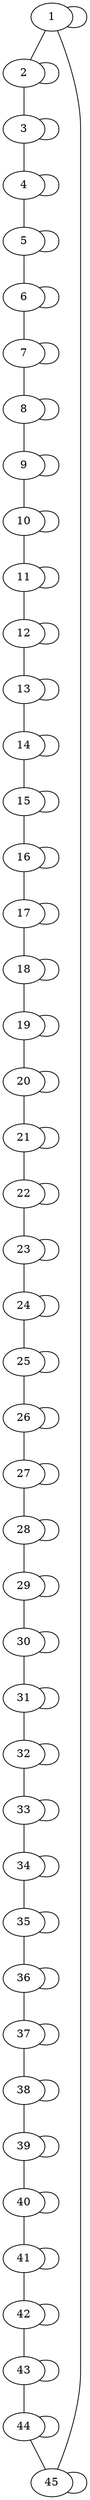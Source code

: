 graph  {
1 [host_bandwidth_down="10 Mbit", host_bandwidth_up="10 Mbit"];
2 [host_bandwidth_down="10 Mbit", host_bandwidth_up="10 Mbit"];
3 [host_bandwidth_down="10 Mbit", host_bandwidth_up="10 Mbit"];
4 [host_bandwidth_down="10 Mbit", host_bandwidth_up="10 Mbit"];
5 [host_bandwidth_down="10 Mbit", host_bandwidth_up="10 Mbit"];
6 [host_bandwidth_down="10 Mbit", host_bandwidth_up="10 Mbit"];
7 [host_bandwidth_down="10 Mbit", host_bandwidth_up="10 Mbit"];
8 [host_bandwidth_down="10 Mbit", host_bandwidth_up="10 Mbit"];
9 [host_bandwidth_down="10 Mbit", host_bandwidth_up="10 Mbit"];
10 [host_bandwidth_down="10 Mbit", host_bandwidth_up="10 Mbit"];
11 [host_bandwidth_down="10 Mbit", host_bandwidth_up="10 Mbit"];
12 [host_bandwidth_down="10 Mbit", host_bandwidth_up="10 Mbit"];
13 [host_bandwidth_down="10 Mbit", host_bandwidth_up="10 Mbit"];
14 [host_bandwidth_down="10 Mbit", host_bandwidth_up="10 Mbit"];
15 [host_bandwidth_down="10 Mbit", host_bandwidth_up="10 Mbit"];
16 [host_bandwidth_down="10 Mbit", host_bandwidth_up="10 Mbit"];
17 [host_bandwidth_down="10 Mbit", host_bandwidth_up="10 Mbit"];
18 [host_bandwidth_down="10 Mbit", host_bandwidth_up="10 Mbit"];
19 [host_bandwidth_down="10 Mbit", host_bandwidth_up="10 Mbit"];
20 [host_bandwidth_down="10 Mbit", host_bandwidth_up="10 Mbit"];
21 [host_bandwidth_down="10 Mbit", host_bandwidth_up="10 Mbit"];
22 [host_bandwidth_down="10 Mbit", host_bandwidth_up="10 Mbit"];
23 [host_bandwidth_down="10 Mbit", host_bandwidth_up="10 Mbit"];
24 [host_bandwidth_down="10 Mbit", host_bandwidth_up="10 Mbit"];
25 [host_bandwidth_down="10 Mbit", host_bandwidth_up="10 Mbit"];
26 [host_bandwidth_down="10 Mbit", host_bandwidth_up="10 Mbit"];
27 [host_bandwidth_down="10 Mbit", host_bandwidth_up="10 Mbit"];
28 [host_bandwidth_down="10 Mbit", host_bandwidth_up="10 Mbit"];
29 [host_bandwidth_down="10 Mbit", host_bandwidth_up="10 Mbit"];
30 [host_bandwidth_down="10 Mbit", host_bandwidth_up="10 Mbit"];
31 [host_bandwidth_down="10 Mbit", host_bandwidth_up="10 Mbit"];
32 [host_bandwidth_down="10 Mbit", host_bandwidth_up="10 Mbit"];
33 [host_bandwidth_down="10 Mbit", host_bandwidth_up="10 Mbit"];
34 [host_bandwidth_down="10 Mbit", host_bandwidth_up="10 Mbit"];
35 [host_bandwidth_down="10 Mbit", host_bandwidth_up="10 Mbit"];
36 [host_bandwidth_down="10 Mbit", host_bandwidth_up="10 Mbit"];
37 [host_bandwidth_down="10 Mbit", host_bandwidth_up="10 Mbit"];
38 [host_bandwidth_down="10 Mbit", host_bandwidth_up="10 Mbit"];
39 [host_bandwidth_down="10 Mbit", host_bandwidth_up="10 Mbit"];
40 [host_bandwidth_down="10 Mbit", host_bandwidth_up="10 Mbit"];
41 [host_bandwidth_down="10 Mbit", host_bandwidth_up="10 Mbit"];
42 [host_bandwidth_down="10 Mbit", host_bandwidth_up="10 Mbit"];
43 [host_bandwidth_down="10 Mbit", host_bandwidth_up="10 Mbit"];
44 [host_bandwidth_down="10 Mbit", host_bandwidth_up="10 Mbit"];
45 [host_bandwidth_down="10 Mbit", host_bandwidth_up="10 Mbit"];
1 -- 1  [latency="10 ms", packet_loss="0.0", weight=0];
1 -- 2  [latency="10 ms", packet_loss="0.0", weight=1];
1 -- 45  [latency="10 ms", packet_loss="0.0", weight=1];
2 -- 2  [latency="10 ms", packet_loss="0.0", weight=0];
2 -- 3  [latency="10 ms", packet_loss="0.0", weight=1];
3 -- 3  [latency="10 ms", packet_loss="0.0", weight=0];
3 -- 4  [latency="10 ms", packet_loss="0.0", weight=1];
4 -- 4  [latency="10 ms", packet_loss="0.0", weight=0];
4 -- 5  [latency="10 ms", packet_loss="0.0", weight=1];
5 -- 5  [latency="10 ms", packet_loss="0.0", weight=0];
5 -- 6  [latency="10 ms", packet_loss="0.0", weight=1];
6 -- 6  [latency="10 ms", packet_loss="0.0", weight=0];
6 -- 7  [latency="10 ms", packet_loss="0.0", weight=1];
7 -- 7  [latency="10 ms", packet_loss="0.0", weight=0];
7 -- 8  [latency="10 ms", packet_loss="0.0", weight=1];
8 -- 8  [latency="10 ms", packet_loss="0.0", weight=0];
8 -- 9  [latency="10 ms", packet_loss="0.0", weight=1];
9 -- 9  [latency="10 ms", packet_loss="0.0", weight=0];
9 -- 10  [latency="10 ms", packet_loss="0.0", weight=1];
10 -- 10  [latency="10 ms", packet_loss="0.0", weight=0];
10 -- 11  [latency="10 ms", packet_loss="0.0", weight=1];
11 -- 11  [latency="10 ms", packet_loss="0.0", weight=0];
11 -- 12  [latency="10 ms", packet_loss="0.0", weight=1];
12 -- 12  [latency="10 ms", packet_loss="0.0", weight=0];
12 -- 13  [latency="10 ms", packet_loss="0.0", weight=1];
13 -- 13  [latency="10 ms", packet_loss="0.0", weight=0];
13 -- 14  [latency="10 ms", packet_loss="0.0", weight=1];
14 -- 14  [latency="10 ms", packet_loss="0.0", weight=0];
14 -- 15  [latency="10 ms", packet_loss="0.0", weight=1];
15 -- 15  [latency="10 ms", packet_loss="0.0", weight=0];
15 -- 16  [latency="10 ms", packet_loss="0.0", weight=1];
16 -- 16  [latency="10 ms", packet_loss="0.0", weight=0];
16 -- 17  [latency="10 ms", packet_loss="0.0", weight=1];
17 -- 17  [latency="10 ms", packet_loss="0.0", weight=0];
17 -- 18  [latency="10 ms", packet_loss="0.0", weight=1];
18 -- 18  [latency="10 ms", packet_loss="0.0", weight=0];
18 -- 19  [latency="10 ms", packet_loss="0.0", weight=1];
19 -- 19  [latency="10 ms", packet_loss="0.0", weight=0];
19 -- 20  [latency="10 ms", packet_loss="0.0", weight=1];
20 -- 20  [latency="10 ms", packet_loss="0.0", weight=0];
20 -- 21  [latency="10 ms", packet_loss="0.0", weight=1];
21 -- 21  [latency="10 ms", packet_loss="0.0", weight=0];
21 -- 22  [latency="10 ms", packet_loss="0.0", weight=1];
22 -- 22  [latency="10 ms", packet_loss="0.0", weight=0];
22 -- 23  [latency="10 ms", packet_loss="0.0", weight=1];
23 -- 23  [latency="10 ms", packet_loss="0.0", weight=0];
23 -- 24  [latency="10 ms", packet_loss="0.0", weight=1];
24 -- 24  [latency="10 ms", packet_loss="0.0", weight=0];
24 -- 25  [latency="10 ms", packet_loss="0.0", weight=1];
25 -- 25  [latency="10 ms", packet_loss="0.0", weight=0];
25 -- 26  [latency="10 ms", packet_loss="0.0", weight=1];
26 -- 26  [latency="10 ms", packet_loss="0.0", weight=0];
26 -- 27  [latency="10 ms", packet_loss="0.0", weight=1];
27 -- 27  [latency="10 ms", packet_loss="0.0", weight=0];
27 -- 28  [latency="10 ms", packet_loss="0.0", weight=1];
28 -- 28  [latency="10 ms", packet_loss="0.0", weight=0];
28 -- 29  [latency="10 ms", packet_loss="0.0", weight=1];
29 -- 29  [latency="10 ms", packet_loss="0.0", weight=0];
29 -- 30  [latency="10 ms", packet_loss="0.0", weight=1];
30 -- 30  [latency="10 ms", packet_loss="0.0", weight=0];
30 -- 31  [latency="10 ms", packet_loss="0.0", weight=1];
31 -- 31  [latency="10 ms", packet_loss="0.0", weight=0];
31 -- 32  [latency="10 ms", packet_loss="0.0", weight=1];
32 -- 32  [latency="10 ms", packet_loss="0.0", weight=0];
32 -- 33  [latency="10 ms", packet_loss="0.0", weight=1];
33 -- 33  [latency="10 ms", packet_loss="0.0", weight=0];
33 -- 34  [latency="10 ms", packet_loss="0.0", weight=1];
34 -- 34  [latency="10 ms", packet_loss="0.0", weight=0];
34 -- 35  [latency="10 ms", packet_loss="0.0", weight=1];
35 -- 35  [latency="10 ms", packet_loss="0.0", weight=0];
35 -- 36  [latency="10 ms", packet_loss="0.0", weight=1];
36 -- 36  [latency="10 ms", packet_loss="0.0", weight=0];
36 -- 37  [latency="10 ms", packet_loss="0.0", weight=1];
37 -- 37  [latency="10 ms", packet_loss="0.0", weight=0];
37 -- 38  [latency="10 ms", packet_loss="0.0", weight=1];
38 -- 38  [latency="10 ms", packet_loss="0.0", weight=0];
38 -- 39  [latency="10 ms", packet_loss="0.0", weight=1];
39 -- 39  [latency="10 ms", packet_loss="0.0", weight=0];
39 -- 40  [latency="10 ms", packet_loss="0.0", weight=1];
40 -- 40  [latency="10 ms", packet_loss="0.0", weight=0];
40 -- 41  [latency="10 ms", packet_loss="0.0", weight=1];
41 -- 41  [latency="10 ms", packet_loss="0.0", weight=0];
41 -- 42  [latency="10 ms", packet_loss="0.0", weight=1];
42 -- 42  [latency="10 ms", packet_loss="0.0", weight=0];
42 -- 43  [latency="10 ms", packet_loss="0.0", weight=1];
43 -- 43  [latency="10 ms", packet_loss="0.0", weight=0];
43 -- 44  [latency="10 ms", packet_loss="0.0", weight=1];
44 -- 44  [latency="10 ms", packet_loss="0.0", weight=0];
44 -- 45  [latency="10 ms", packet_loss="0.0", weight=1];
45 -- 45  [latency="10 ms", packet_loss="0.0", weight=0];
}
